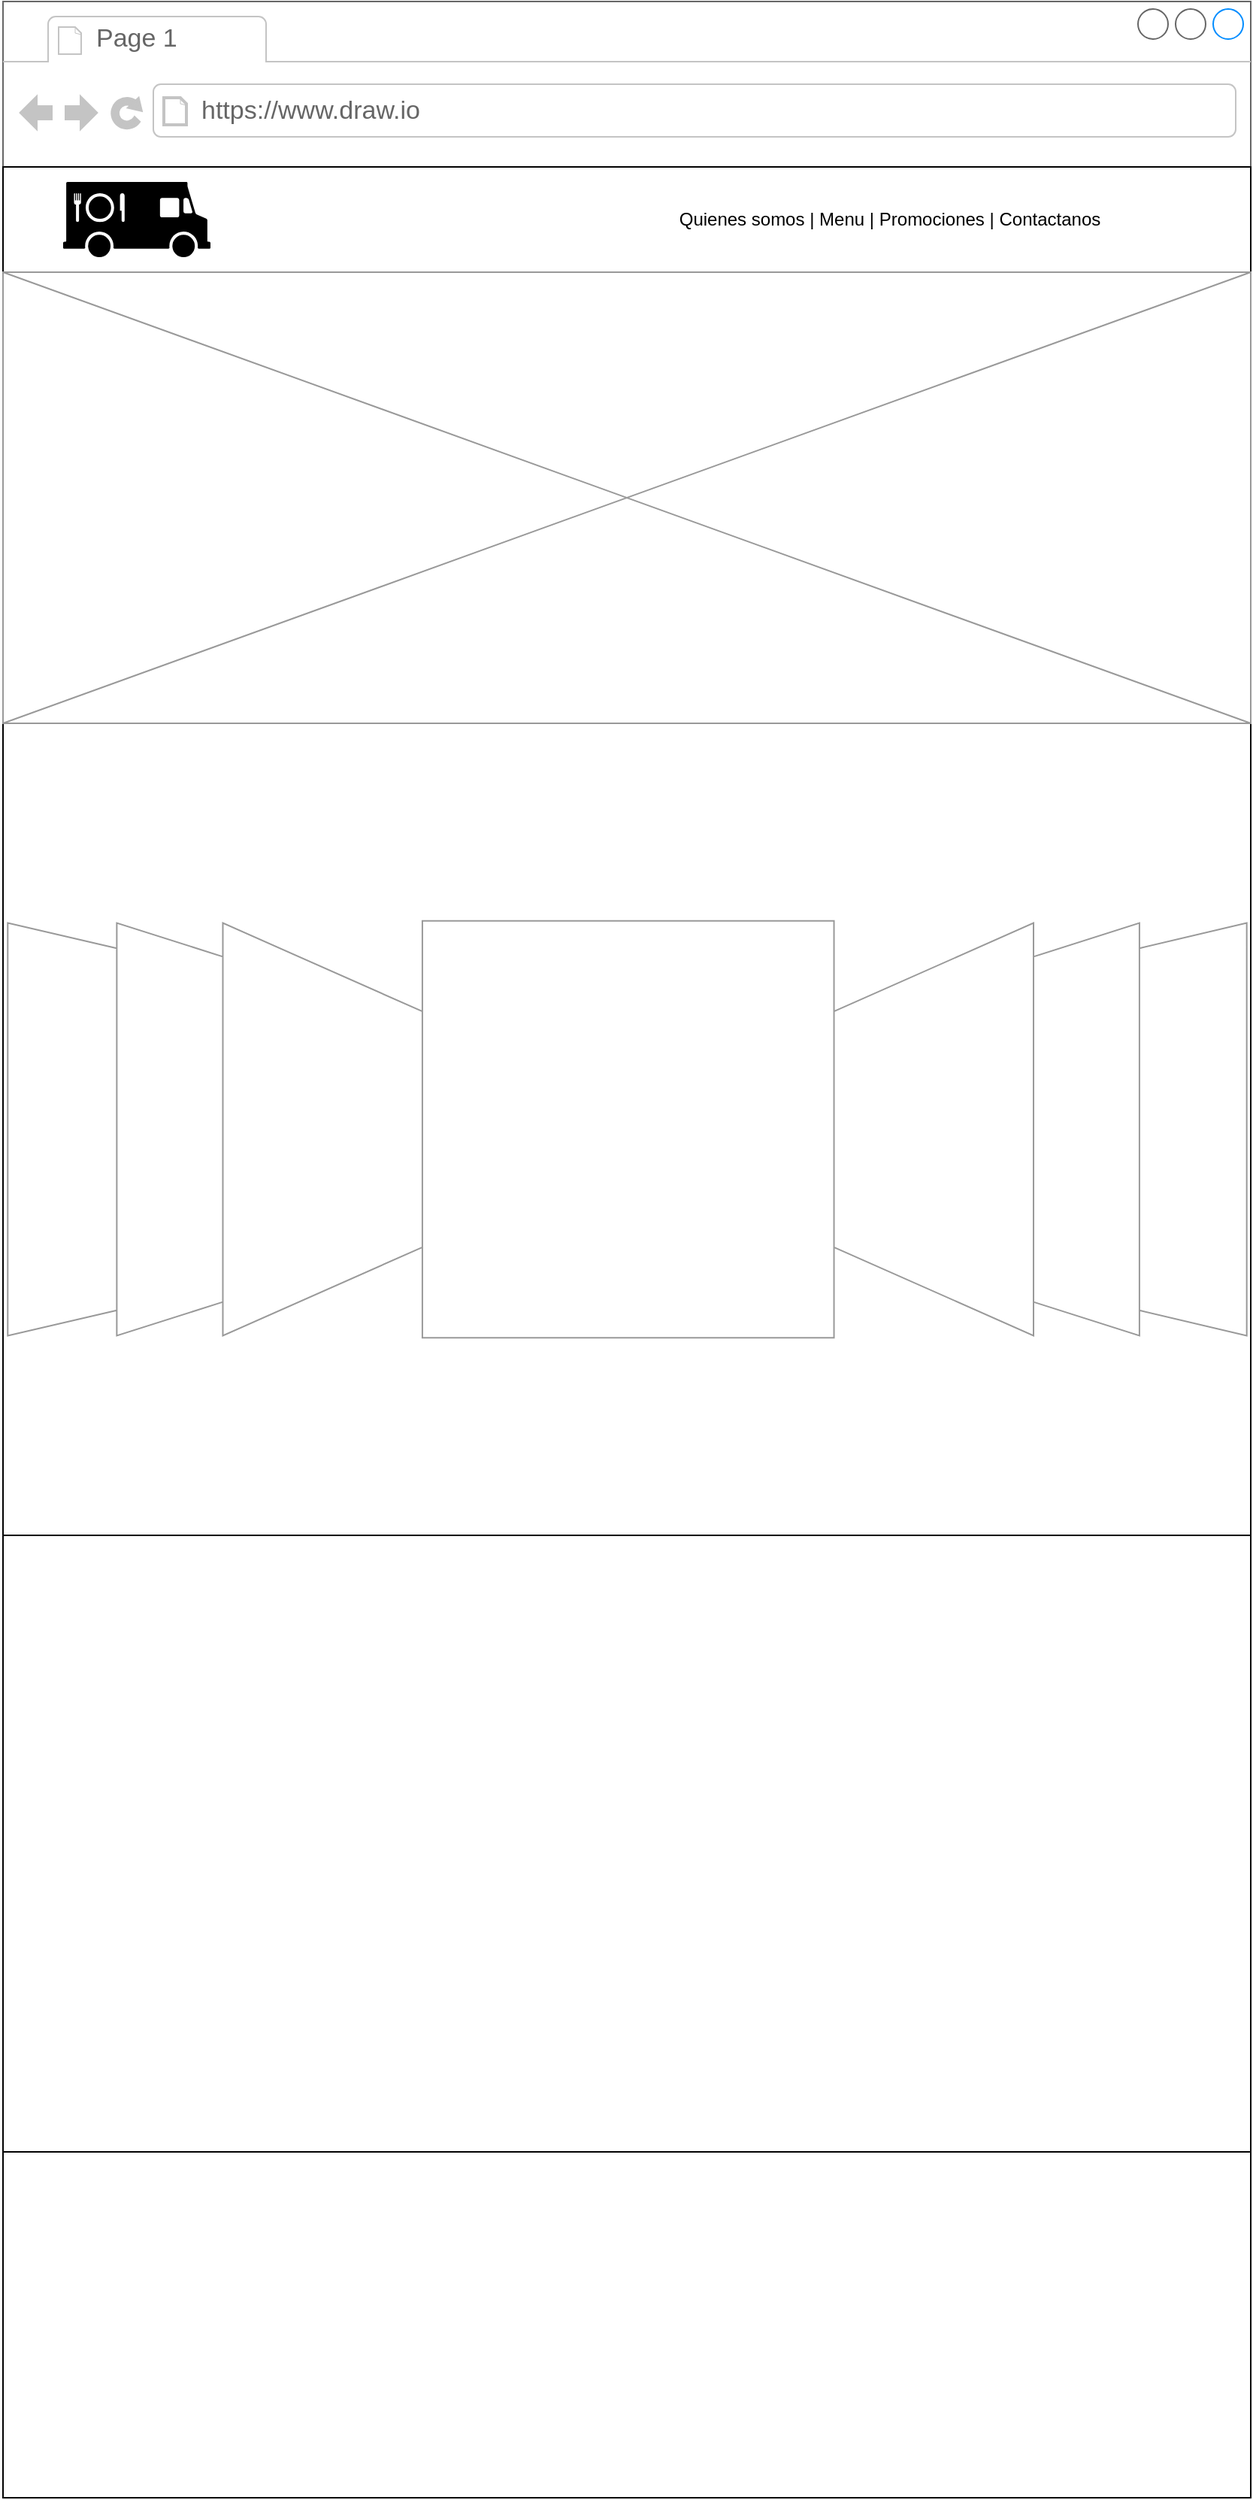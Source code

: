 <mxfile version="20.4.0" type="github">
  <diagram id="iozCpOeoIUDMA2ahLQC3" name="Página-1">
    <mxGraphModel dx="1695" dy="2820" grid="1" gridSize="10" guides="1" tooltips="1" connect="1" arrows="1" fold="1" page="1" pageScale="1" pageWidth="827" pageHeight="1169" math="0" shadow="0">
      <root>
        <mxCell id="0" />
        <mxCell id="1" parent="0" />
        <mxCell id="i4qy9xgRaI-yhxObh9sB-1" value="" style="strokeWidth=1;shadow=0;dashed=0;align=center;html=1;shape=mxgraph.mockup.containers.browserWindow;rSize=0;strokeColor=#666666;strokeColor2=#008cff;strokeColor3=#c4c4c4;mainText=,;recursiveResize=0;" parent="1" vertex="1">
          <mxGeometry y="-1170" width="830" height="1660" as="geometry" />
        </mxCell>
        <mxCell id="i4qy9xgRaI-yhxObh9sB-2" value="Page 1" style="strokeWidth=1;shadow=0;dashed=0;align=center;html=1;shape=mxgraph.mockup.containers.anchor;fontSize=17;fontColor=#666666;align=left;" parent="i4qy9xgRaI-yhxObh9sB-1" vertex="1">
          <mxGeometry x="60" y="12" width="110" height="26" as="geometry" />
        </mxCell>
        <mxCell id="i4qy9xgRaI-yhxObh9sB-3" value="https://www.draw.io" style="strokeWidth=1;shadow=0;dashed=0;align=center;html=1;shape=mxgraph.mockup.containers.anchor;rSize=0;fontSize=17;fontColor=#666666;align=left;" parent="i4qy9xgRaI-yhxObh9sB-1" vertex="1">
          <mxGeometry x="130" y="60" width="250" height="26" as="geometry" />
        </mxCell>
        <mxCell id="i4qy9xgRaI-yhxObh9sB-4" value="" style="rounded=0;whiteSpace=wrap;html=1;" parent="1" vertex="1">
          <mxGeometry y="-1060" width="830" height="370" as="geometry" />
        </mxCell>
        <mxCell id="i4qy9xgRaI-yhxObh9sB-5" value="" style="rounded=0;whiteSpace=wrap;html=1;" parent="1" vertex="1">
          <mxGeometry y="-1060" width="830" height="70" as="geometry" />
        </mxCell>
        <mxCell id="i4qy9xgRaI-yhxObh9sB-6" value="" style="rounded=0;whiteSpace=wrap;html=1;" parent="1" vertex="1">
          <mxGeometry y="-690" width="830" height="540" as="geometry" />
        </mxCell>
        <mxCell id="i4qy9xgRaI-yhxObh9sB-7" value="" style="rounded=0;whiteSpace=wrap;html=1;" parent="1" vertex="1">
          <mxGeometry y="-150" width="830" height="410" as="geometry" />
        </mxCell>
        <mxCell id="i4qy9xgRaI-yhxObh9sB-8" value="" style="rounded=0;whiteSpace=wrap;html=1;" parent="1" vertex="1">
          <mxGeometry y="260" width="830" height="230" as="geometry" />
        </mxCell>
        <mxCell id="JqnrLD8F9skvT9p6lp87-1" value="Quienes somos&lt;span style=&quot;white-space: pre;&quot;&gt;	&lt;/span&gt;|&lt;span style=&quot;white-space: pre;&quot;&gt;	&lt;/span&gt;Menu&lt;span style=&quot;white-space: pre;&quot;&gt;	&lt;/span&gt;|&lt;span style=&quot;white-space: pre;&quot;&gt;	&lt;/span&gt;Promociones&lt;span style=&quot;white-space: pre;&quot;&gt;	&lt;/span&gt;|&lt;span style=&quot;white-space: pre;&quot;&gt;	&lt;/span&gt;Contactanos" style="text;html=1;strokeColor=none;fillColor=none;align=center;verticalAlign=middle;whiteSpace=wrap;rounded=0;" vertex="1" parent="1">
          <mxGeometry x="390" y="-1040" width="400" height="30" as="geometry" />
        </mxCell>
        <mxCell id="JqnrLD8F9skvT9p6lp87-2" value="" style="shape=mxgraph.signs.food.food_truck;html=1;pointerEvents=1;fillColor=#000000;strokeColor=none;verticalLabelPosition=bottom;verticalAlign=top;align=center;sketch=0;" vertex="1" parent="1">
          <mxGeometry x="40" y="-1050" width="98" height="50" as="geometry" />
        </mxCell>
        <mxCell id="JqnrLD8F9skvT9p6lp87-3" value="" style="verticalLabelPosition=bottom;shadow=0;dashed=0;align=center;html=1;verticalAlign=top;strokeWidth=1;shape=mxgraph.mockup.graphics.simpleIcon;strokeColor=#999999;" vertex="1" parent="1">
          <mxGeometry y="-990" width="830" height="300" as="geometry" />
        </mxCell>
        <mxCell id="JqnrLD8F9skvT9p6lp87-4" value="" style="verticalLabelPosition=bottom;shadow=0;dashed=0;align=center;html=1;verticalAlign=top;strokeWidth=1;shape=mxgraph.mockup.navigation.coverFlow;strokeColor=#999999;" vertex="1" parent="1">
          <mxGeometry x="-1" y="-560" width="830" height="280" as="geometry" />
        </mxCell>
      </root>
    </mxGraphModel>
  </diagram>
</mxfile>
